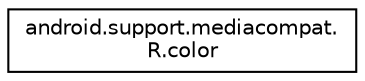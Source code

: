 digraph "Graphical Class Hierarchy"
{
 // INTERACTIVE_SVG=YES
 // LATEX_PDF_SIZE
  edge [fontname="Helvetica",fontsize="10",labelfontname="Helvetica",labelfontsize="10"];
  node [fontname="Helvetica",fontsize="10",shape=record];
  rankdir="LR";
  Node0 [label="android.support.mediacompat.\lR.color",height=0.2,width=0.4,color="black", fillcolor="white", style="filled",URL="$classandroid_1_1support_1_1mediacompat_1_1_r_1_1color.html",tooltip=" "];
}
